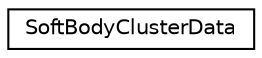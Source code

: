 digraph "Graphical Class Hierarchy"
{
  edge [fontname="Helvetica",fontsize="10",labelfontname="Helvetica",labelfontsize="10"];
  node [fontname="Helvetica",fontsize="10",shape=record];
  rankdir="LR";
  Node1 [label="SoftBodyClusterData",height=0.2,width=0.4,color="black", fillcolor="white", style="filled",URL="$struct_soft_body_cluster_data.html"];
}
